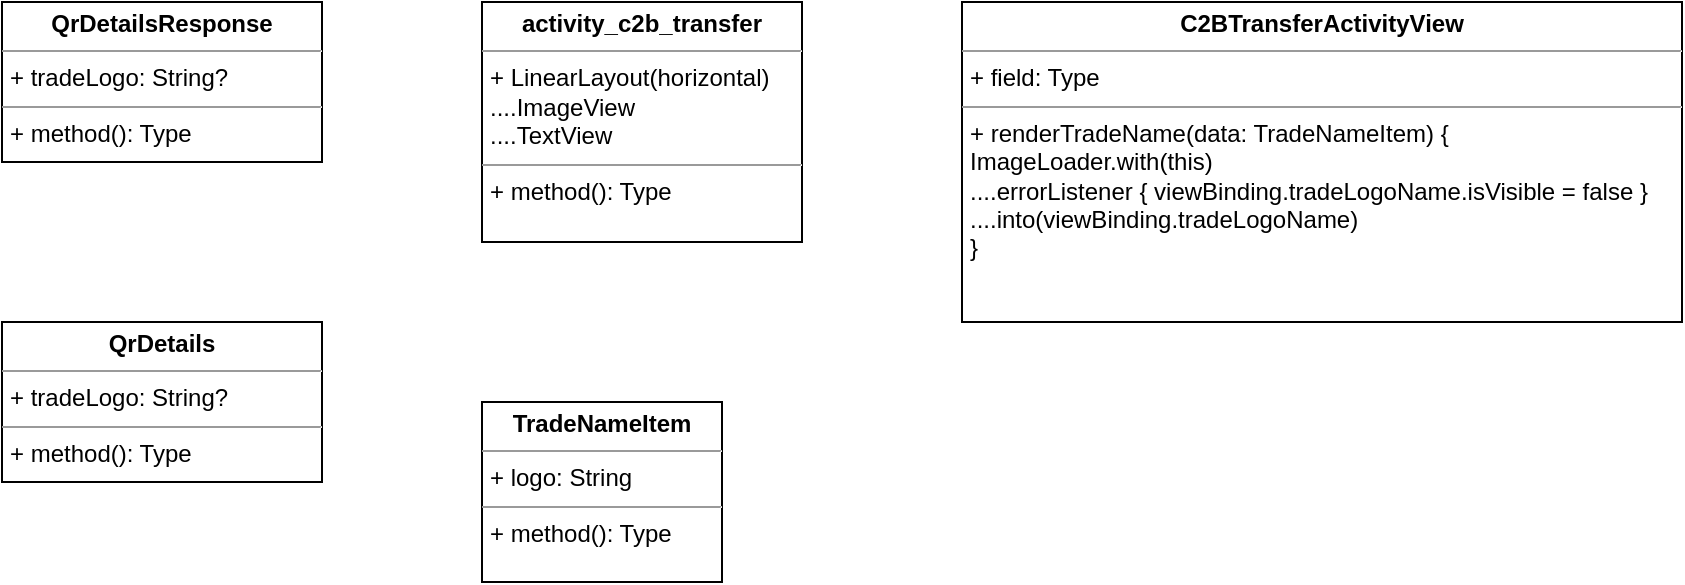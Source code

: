 <mxfile version="20.1.1" type="github">
  <diagram id="9GHJsgkGWnPM4DRguKOr" name="Page-1">
    <mxGraphModel dx="728" dy="462" grid="1" gridSize="10" guides="1" tooltips="1" connect="1" arrows="1" fold="1" page="1" pageScale="1" pageWidth="827" pageHeight="1169" math="0" shadow="0">
      <root>
        <mxCell id="0" />
        <mxCell id="1" parent="0" />
        <mxCell id="BnFLH-ceUi1MthiOXDKU-1" value="&lt;p style=&quot;margin:0px;margin-top:4px;text-align:center;&quot;&gt;&lt;b&gt;QrDetailsResponse&lt;/b&gt;&lt;/p&gt;&lt;hr size=&quot;1&quot;&gt;&lt;p style=&quot;margin:0px;margin-left:4px;&quot;&gt;+ tradeLogo: String?&lt;br&gt;&lt;/p&gt;&lt;hr size=&quot;1&quot;&gt;&lt;p style=&quot;margin:0px;margin-left:4px;&quot;&gt;+ method(): Type&lt;/p&gt;" style="verticalAlign=top;align=left;overflow=fill;fontSize=12;fontFamily=Helvetica;html=1;" vertex="1" parent="1">
          <mxGeometry x="80" y="80" width="160" height="80" as="geometry" />
        </mxCell>
        <mxCell id="BnFLH-ceUi1MthiOXDKU-2" value="&lt;p style=&quot;margin:0px;margin-top:4px;text-align:center;&quot;&gt;&lt;b&gt;QrDetails&lt;/b&gt;&lt;/p&gt;&lt;hr size=&quot;1&quot;&gt;&lt;p style=&quot;margin:0px;margin-left:4px;&quot;&gt;+ tradeLogo: String?&lt;br&gt;&lt;/p&gt;&lt;hr size=&quot;1&quot;&gt;&lt;p style=&quot;margin:0px;margin-left:4px;&quot;&gt;+ method(): Type&lt;/p&gt;" style="verticalAlign=top;align=left;overflow=fill;fontSize=12;fontFamily=Helvetica;html=1;" vertex="1" parent="1">
          <mxGeometry x="80" y="240" width="160" height="80" as="geometry" />
        </mxCell>
        <mxCell id="BnFLH-ceUi1MthiOXDKU-3" value="&lt;p style=&quot;margin:0px;margin-top:4px;text-align:center;&quot;&gt;&lt;b&gt;activity_c2b_transfer&lt;/b&gt;&lt;/p&gt;&lt;hr size=&quot;1&quot;&gt;&lt;p style=&quot;margin:0px;margin-left:4px;&quot;&gt;+ LinearLayout(horizontal)&lt;/p&gt;&lt;p style=&quot;margin:0px;margin-left:4px;&quot;&gt;....ImageView&lt;/p&gt;&lt;p style=&quot;margin:0px;margin-left:4px;&quot;&gt;....TextView&lt;br&gt;&lt;/p&gt;&lt;hr size=&quot;1&quot;&gt;&lt;p style=&quot;margin:0px;margin-left:4px;&quot;&gt;+ method(): Type&lt;/p&gt;" style="verticalAlign=top;align=left;overflow=fill;fontSize=12;fontFamily=Helvetica;html=1;" vertex="1" parent="1">
          <mxGeometry x="320" y="80" width="160" height="120" as="geometry" />
        </mxCell>
        <mxCell id="BnFLH-ceUi1MthiOXDKU-4" value="&lt;p style=&quot;margin:0px;margin-top:4px;text-align:center;&quot;&gt;&lt;b&gt;C2BTransferActivityView&lt;/b&gt;&lt;/p&gt;&lt;hr size=&quot;1&quot;&gt;&lt;p style=&quot;margin:0px;margin-left:4px;&quot;&gt;+ field: Type&lt;/p&gt;&lt;hr size=&quot;1&quot;&gt;&lt;p style=&quot;margin:0px;margin-left:4px;&quot;&gt;+ renderTradeName(data: TradeNameItem) {&lt;/p&gt;&lt;p style=&quot;margin:0px;margin-left:4px;&quot;&gt;ImageLoader.with(this)&lt;/p&gt;&lt;p style=&quot;margin:0px;margin-left:4px;&quot;&gt;....errorListener { viewBinding.tradeLogoName.isVisible = false }&lt;br&gt;&lt;/p&gt;&lt;p style=&quot;margin:0px;margin-left:4px;&quot;&gt;....into(viewBinding.tradeLogoName)&lt;br&gt;&lt;/p&gt;&lt;p style=&quot;margin:0px;margin-left:4px;&quot;&gt;}&lt;br&gt;&lt;/p&gt;" style="verticalAlign=top;align=left;overflow=fill;fontSize=12;fontFamily=Helvetica;html=1;" vertex="1" parent="1">
          <mxGeometry x="560" y="80" width="360" height="160" as="geometry" />
        </mxCell>
        <mxCell id="BnFLH-ceUi1MthiOXDKU-5" value="&lt;p style=&quot;margin:0px;margin-top:4px;text-align:center;&quot;&gt;&lt;b&gt;TradeNameItem&lt;/b&gt;&lt;/p&gt;&lt;hr size=&quot;1&quot;&gt;&lt;p style=&quot;margin:0px;margin-left:4px;&quot;&gt;+ logo: String&lt;br&gt;&lt;/p&gt;&lt;hr size=&quot;1&quot;&gt;&lt;p style=&quot;margin:0px;margin-left:4px;&quot;&gt;+ method(): Type&lt;/p&gt;" style="verticalAlign=top;align=left;overflow=fill;fontSize=12;fontFamily=Helvetica;html=1;" vertex="1" parent="1">
          <mxGeometry x="320" y="280" width="120" height="90" as="geometry" />
        </mxCell>
      </root>
    </mxGraphModel>
  </diagram>
</mxfile>
